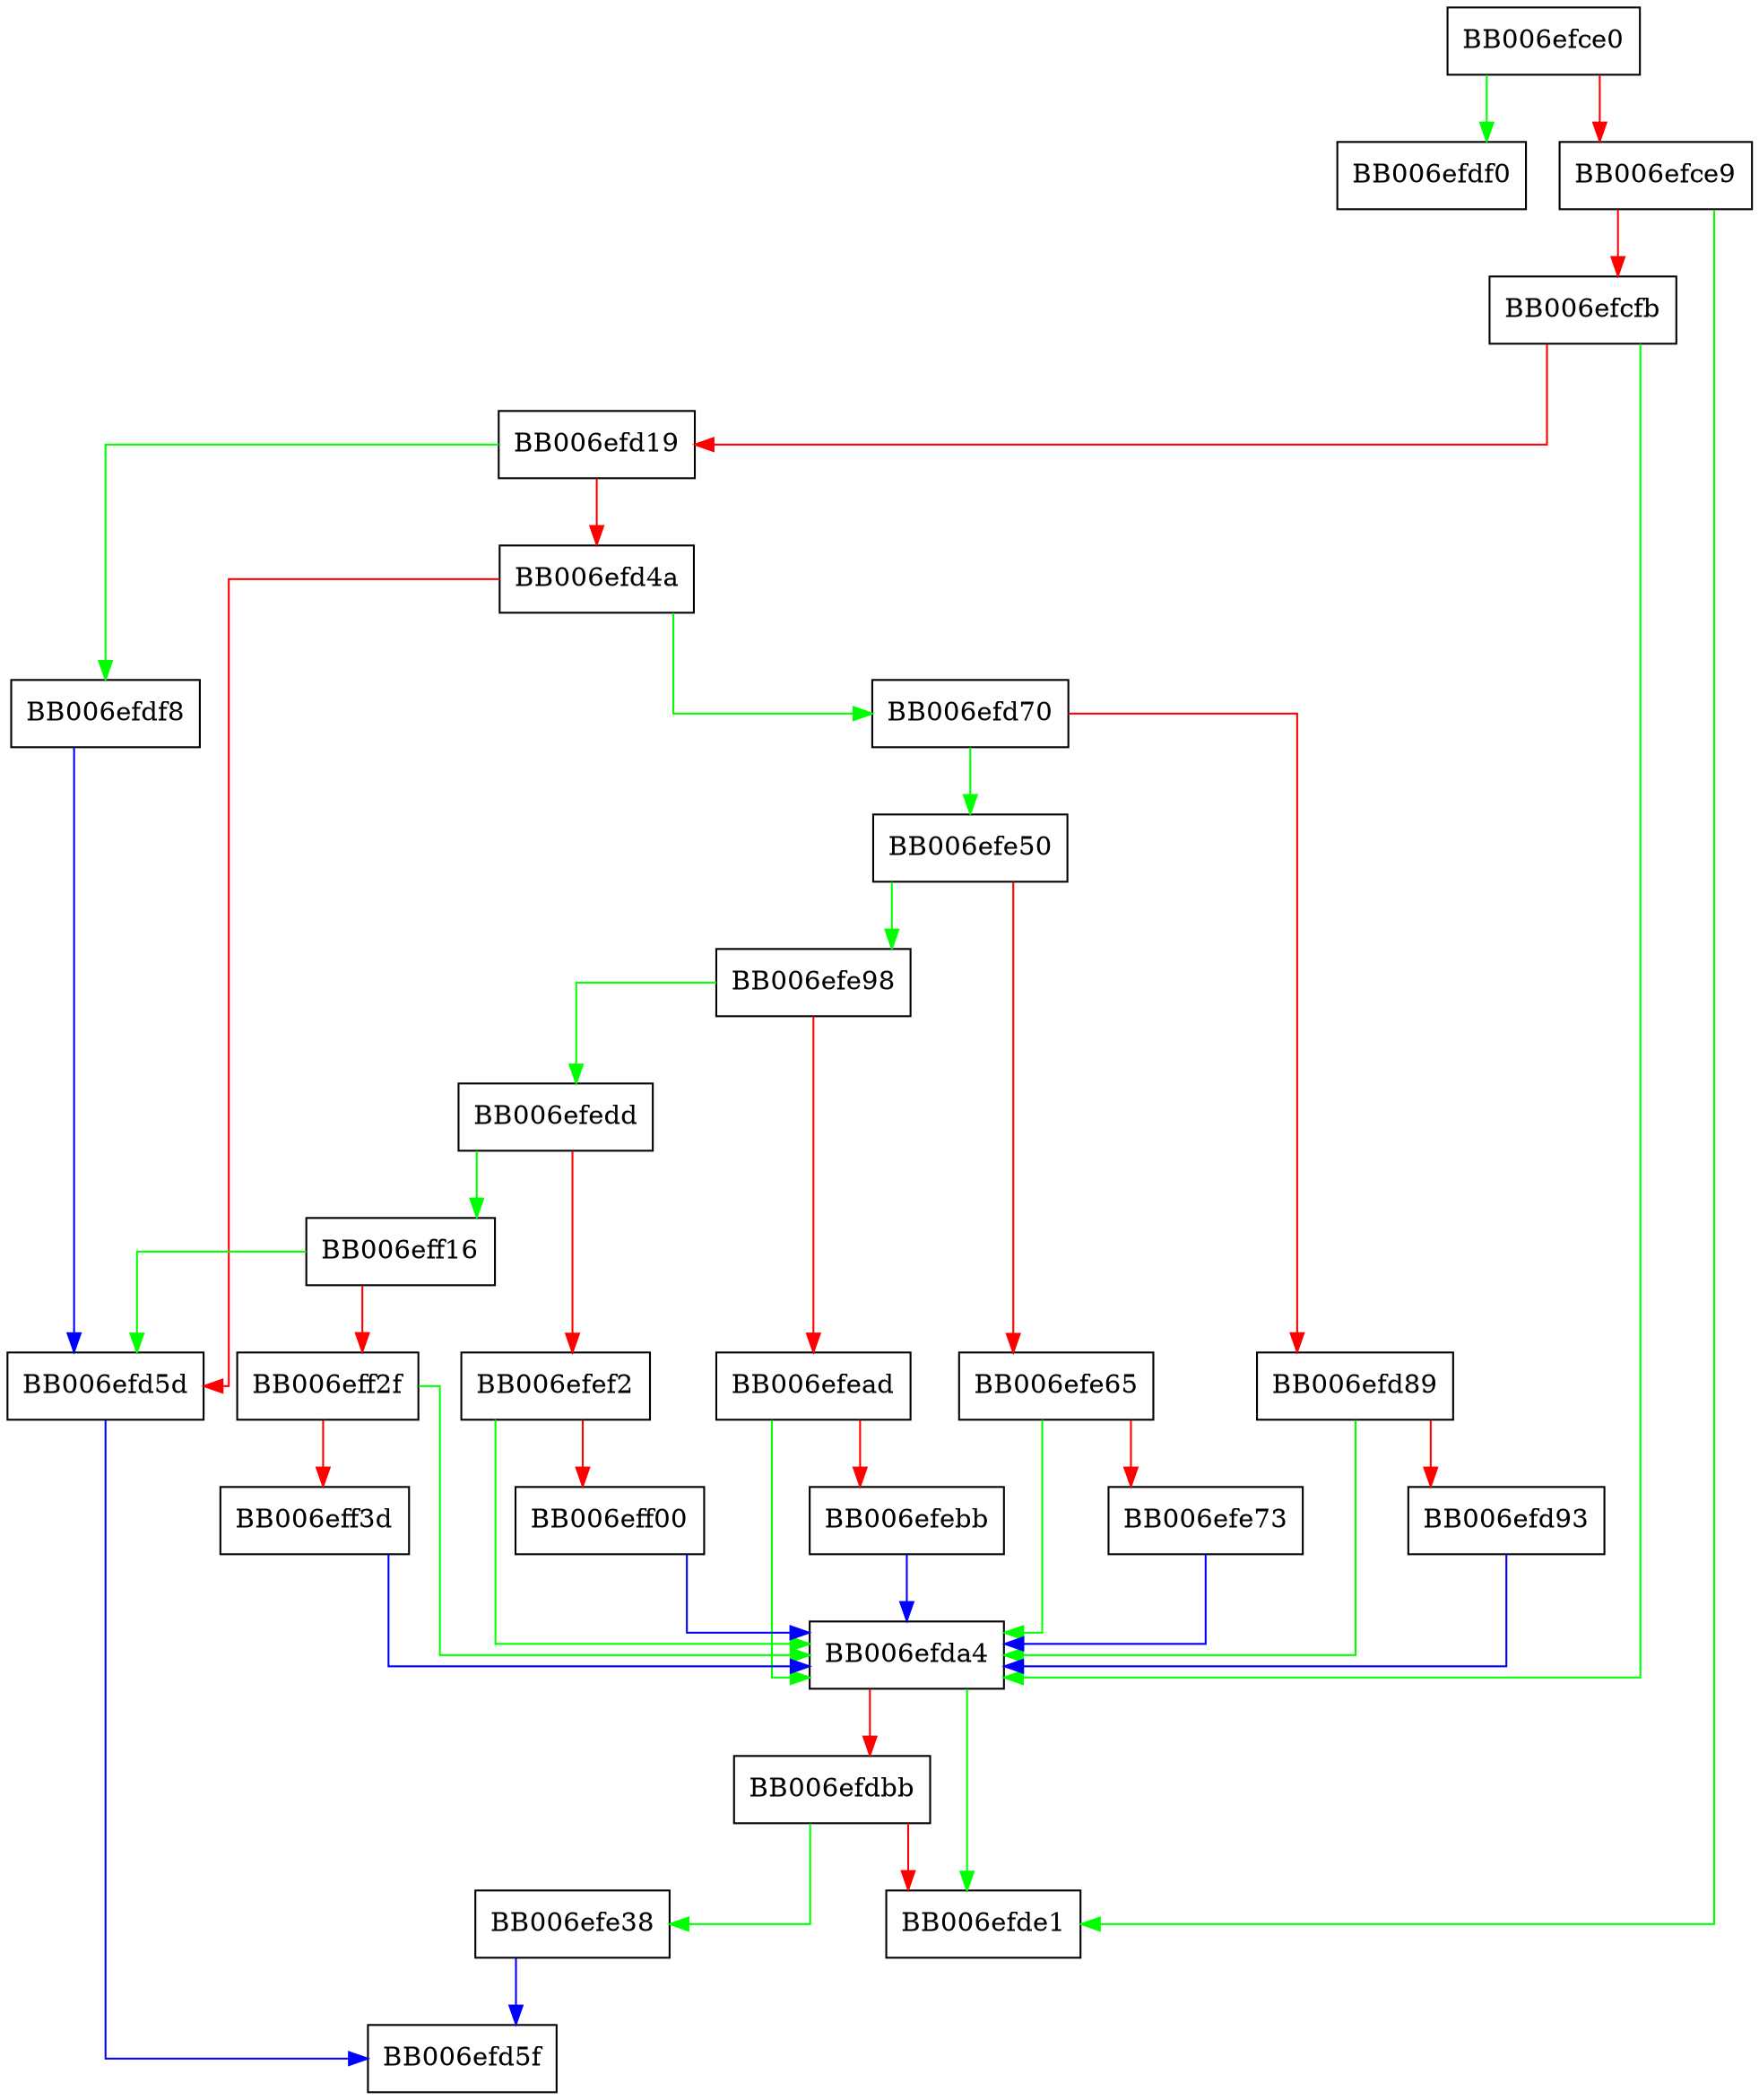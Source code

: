 digraph eddsa_set_ctx_params {
  node [shape="box"];
  graph [splines=ortho];
  BB006efce0 -> BB006efdf0 [color="green"];
  BB006efce0 -> BB006efce9 [color="red"];
  BB006efce9 -> BB006efde1 [color="green"];
  BB006efce9 -> BB006efcfb [color="red"];
  BB006efcfb -> BB006efda4 [color="green"];
  BB006efcfb -> BB006efd19 [color="red"];
  BB006efd19 -> BB006efdf8 [color="green"];
  BB006efd19 -> BB006efd4a [color="red"];
  BB006efd4a -> BB006efd70 [color="green"];
  BB006efd4a -> BB006efd5d [color="red"];
  BB006efd5d -> BB006efd5f [color="blue"];
  BB006efd70 -> BB006efe50 [color="green"];
  BB006efd70 -> BB006efd89 [color="red"];
  BB006efd89 -> BB006efda4 [color="green"];
  BB006efd89 -> BB006efd93 [color="red"];
  BB006efd93 -> BB006efda4 [color="blue"];
  BB006efda4 -> BB006efde1 [color="green"];
  BB006efda4 -> BB006efdbb [color="red"];
  BB006efdbb -> BB006efe38 [color="green"];
  BB006efdbb -> BB006efde1 [color="red"];
  BB006efdf8 -> BB006efd5d [color="blue"];
  BB006efe38 -> BB006efd5f [color="blue"];
  BB006efe50 -> BB006efe98 [color="green"];
  BB006efe50 -> BB006efe65 [color="red"];
  BB006efe65 -> BB006efda4 [color="green"];
  BB006efe65 -> BB006efe73 [color="red"];
  BB006efe73 -> BB006efda4 [color="blue"];
  BB006efe98 -> BB006efedd [color="green"];
  BB006efe98 -> BB006efead [color="red"];
  BB006efead -> BB006efda4 [color="green"];
  BB006efead -> BB006efebb [color="red"];
  BB006efebb -> BB006efda4 [color="blue"];
  BB006efedd -> BB006eff16 [color="green"];
  BB006efedd -> BB006efef2 [color="red"];
  BB006efef2 -> BB006efda4 [color="green"];
  BB006efef2 -> BB006eff00 [color="red"];
  BB006eff00 -> BB006efda4 [color="blue"];
  BB006eff16 -> BB006efd5d [color="green"];
  BB006eff16 -> BB006eff2f [color="red"];
  BB006eff2f -> BB006efda4 [color="green"];
  BB006eff2f -> BB006eff3d [color="red"];
  BB006eff3d -> BB006efda4 [color="blue"];
}